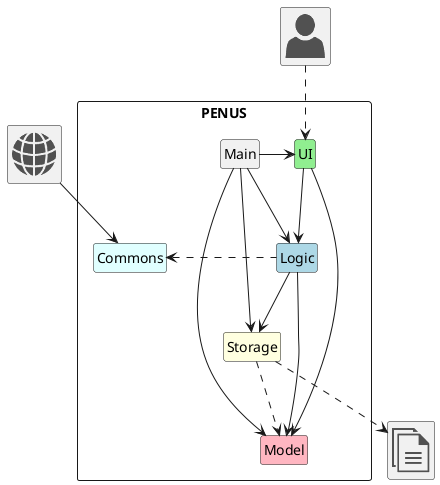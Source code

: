 @startuml
!include <office/Concepts/globe_internet>
!include <office/Concepts/documents>
!include <office/Users/user>

skinparam classAttributeIconSize 0
hide empty members
hide circle

class "<$user>" as User 

class "<$globe_internet>" as Web

class "<$documents>" as Harddisk

package PENUS <<rectangle>> {
    class UI #LightGreen {
    
    }
    class Logic #LightBlue {

    }
    class Model #LightPink {

    }
    class Main {

    } 
    class Storage #LightYellow {

    }
    class Commons #LightCyan {

    }
}

User ..> UI
UI --> Logic
UI --> Model
Logic --> Model
Logic --> Storage
Main -> Storage
Main -> UI
Main -> Logic
Main -> Model
Web --> Commons

Storage ..> Model
Storage ..> Harddisk
Commons <.right. Logic


@enduml